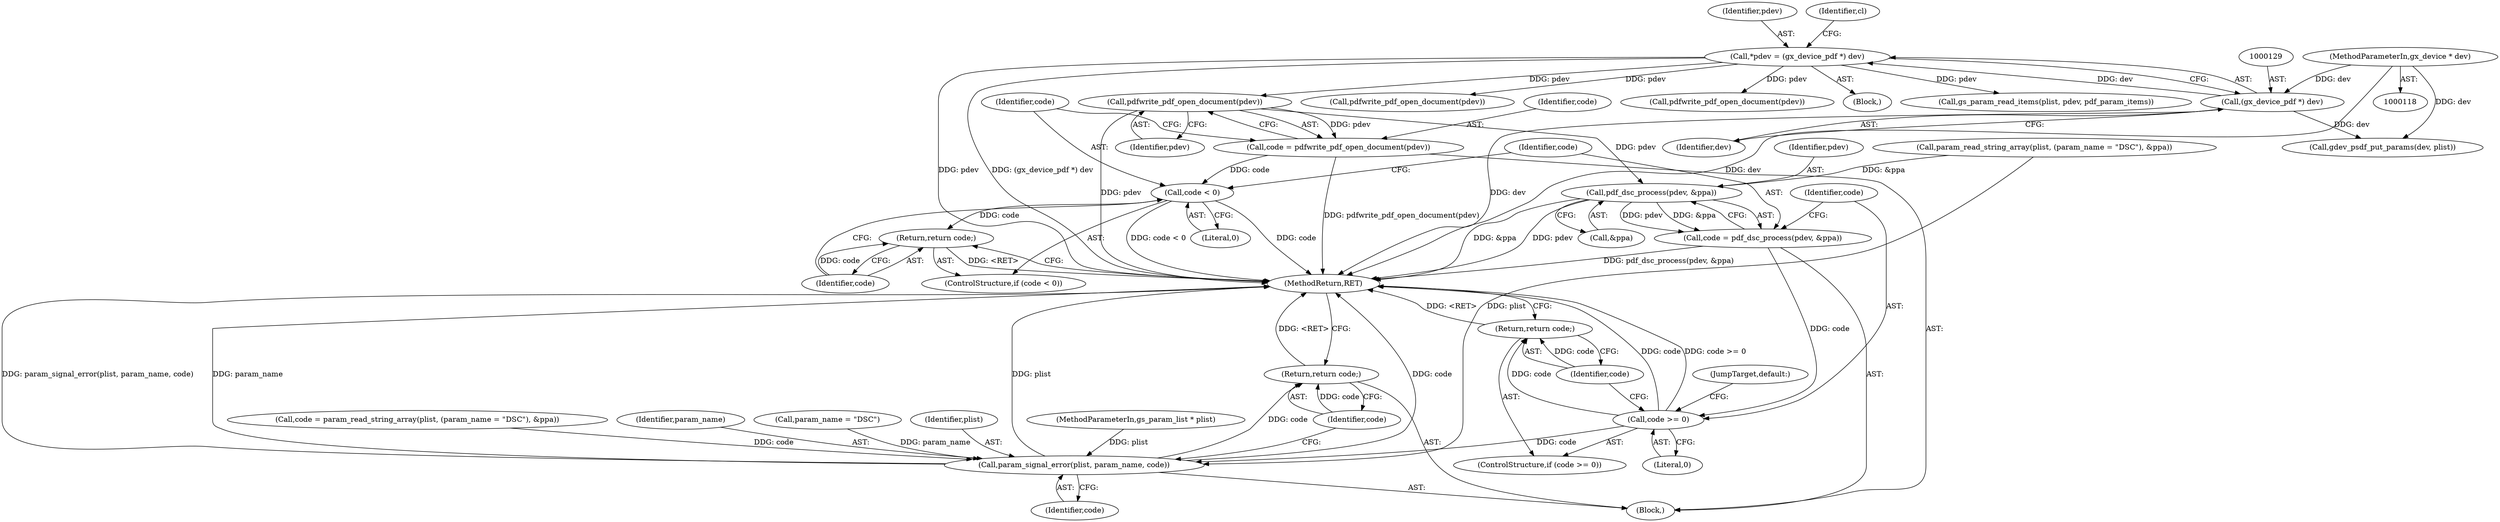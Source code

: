 digraph "0_ghostscript_c3476dde7743761a4e1d39a631716199b696b880@API" {
"1000219" [label="(Call,pdfwrite_pdf_open_document(pdev))"];
"1000126" [label="(Call,*pdev = (gx_device_pdf *) dev)"];
"1000128" [label="(Call,(gx_device_pdf *) dev)"];
"1000119" [label="(MethodParameterIn,gx_device * dev)"];
"1000217" [label="(Call,code = pdfwrite_pdf_open_document(pdev))"];
"1000222" [label="(Call,code < 0)"];
"1000225" [label="(Return,return code;)"];
"1000229" [label="(Call,pdf_dsc_process(pdev, &ppa))"];
"1000227" [label="(Call,code = pdf_dsc_process(pdev, &ppa))"];
"1000234" [label="(Call,code >= 0)"];
"1000237" [label="(Return,return code;)"];
"1000240" [label="(Call,param_signal_error(plist, param_name, code))"];
"1000244" [label="(Return,return code;)"];
"1000226" [label="(Identifier,code)"];
"1000130" [label="(Identifier,dev)"];
"1000206" [label="(Call,param_read_string_array(plist, (param_name = \"DSC\"), &ppa))"];
"1000220" [label="(Identifier,pdev)"];
"1000219" [label="(Call,pdfwrite_pdf_open_document(pdev))"];
"1000244" [label="(Return,return code;)"];
"1000204" [label="(Call,code = param_read_string_array(plist, (param_name = \"DSC\"), &ppa))"];
"1000235" [label="(Identifier,code)"];
"1000243" [label="(Identifier,code)"];
"1000223" [label="(Identifier,code)"];
"1001549" [label="(MethodReturn,RET)"];
"1000221" [label="(ControlStructure,if (code < 0))"];
"1000237" [label="(Return,return code;)"];
"1000242" [label="(Identifier,param_name)"];
"1000225" [label="(Return,return code;)"];
"1000127" [label="(Identifier,pdev)"];
"1000275" [label="(Call,pdfwrite_pdf_open_document(pdev))"];
"1000119" [label="(MethodParameterIn,gx_device * dev)"];
"1000240" [label="(Call,param_signal_error(plist, param_name, code))"];
"1000236" [label="(Literal,0)"];
"1000133" [label="(Identifier,cl)"];
"1000230" [label="(Identifier,pdev)"];
"1000957" [label="(Call,gdev_psdf_put_params(dev, plist))"];
"1000208" [label="(Call,param_name = \"DSC\")"];
"1000241" [label="(Identifier,plist)"];
"1000227" [label="(Call,code = pdf_dsc_process(pdev, &ppa))"];
"1000128" [label="(Call,(gx_device_pdf *) dev)"];
"1000238" [label="(Identifier,code)"];
"1000175" [label="(Call,pdfwrite_pdf_open_document(pdev))"];
"1000222" [label="(Call,code < 0)"];
"1000224" [label="(Literal,0)"];
"1000217" [label="(Call,code = pdfwrite_pdf_open_document(pdev))"];
"1000231" [label="(Call,&ppa)"];
"1000239" [label="(JumpTarget,default:)"];
"1000228" [label="(Identifier,code)"];
"1000218" [label="(Identifier,code)"];
"1000245" [label="(Identifier,code)"];
"1000234" [label="(Call,code >= 0)"];
"1000233" [label="(ControlStructure,if (code >= 0))"];
"1000122" [label="(Block,)"];
"1000549" [label="(Call,gs_param_read_items(plist, pdev, pdf_param_items))"];
"1000126" [label="(Call,*pdev = (gx_device_pdf *) dev)"];
"1000215" [label="(Block,)"];
"1000229" [label="(Call,pdf_dsc_process(pdev, &ppa))"];
"1000121" [label="(MethodParameterIn,gs_param_list * plist)"];
"1000219" -> "1000217"  [label="AST: "];
"1000219" -> "1000220"  [label="CFG: "];
"1000220" -> "1000219"  [label="AST: "];
"1000217" -> "1000219"  [label="CFG: "];
"1000219" -> "1001549"  [label="DDG: pdev"];
"1000219" -> "1000217"  [label="DDG: pdev"];
"1000126" -> "1000219"  [label="DDG: pdev"];
"1000219" -> "1000229"  [label="DDG: pdev"];
"1000126" -> "1000122"  [label="AST: "];
"1000126" -> "1000128"  [label="CFG: "];
"1000127" -> "1000126"  [label="AST: "];
"1000128" -> "1000126"  [label="AST: "];
"1000133" -> "1000126"  [label="CFG: "];
"1000126" -> "1001549"  [label="DDG: pdev"];
"1000126" -> "1001549"  [label="DDG: (gx_device_pdf *) dev"];
"1000128" -> "1000126"  [label="DDG: dev"];
"1000126" -> "1000175"  [label="DDG: pdev"];
"1000126" -> "1000275"  [label="DDG: pdev"];
"1000126" -> "1000549"  [label="DDG: pdev"];
"1000128" -> "1000130"  [label="CFG: "];
"1000129" -> "1000128"  [label="AST: "];
"1000130" -> "1000128"  [label="AST: "];
"1000128" -> "1001549"  [label="DDG: dev"];
"1000119" -> "1000128"  [label="DDG: dev"];
"1000128" -> "1000957"  [label="DDG: dev"];
"1000119" -> "1000118"  [label="AST: "];
"1000119" -> "1001549"  [label="DDG: dev"];
"1000119" -> "1000957"  [label="DDG: dev"];
"1000217" -> "1000215"  [label="AST: "];
"1000218" -> "1000217"  [label="AST: "];
"1000223" -> "1000217"  [label="CFG: "];
"1000217" -> "1001549"  [label="DDG: pdfwrite_pdf_open_document(pdev)"];
"1000217" -> "1000222"  [label="DDG: code"];
"1000222" -> "1000221"  [label="AST: "];
"1000222" -> "1000224"  [label="CFG: "];
"1000223" -> "1000222"  [label="AST: "];
"1000224" -> "1000222"  [label="AST: "];
"1000226" -> "1000222"  [label="CFG: "];
"1000228" -> "1000222"  [label="CFG: "];
"1000222" -> "1001549"  [label="DDG: code"];
"1000222" -> "1001549"  [label="DDG: code < 0"];
"1000222" -> "1000225"  [label="DDG: code"];
"1000225" -> "1000221"  [label="AST: "];
"1000225" -> "1000226"  [label="CFG: "];
"1000226" -> "1000225"  [label="AST: "];
"1001549" -> "1000225"  [label="CFG: "];
"1000225" -> "1001549"  [label="DDG: <RET>"];
"1000226" -> "1000225"  [label="DDG: code"];
"1000229" -> "1000227"  [label="AST: "];
"1000229" -> "1000231"  [label="CFG: "];
"1000230" -> "1000229"  [label="AST: "];
"1000231" -> "1000229"  [label="AST: "];
"1000227" -> "1000229"  [label="CFG: "];
"1000229" -> "1001549"  [label="DDG: &ppa"];
"1000229" -> "1001549"  [label="DDG: pdev"];
"1000229" -> "1000227"  [label="DDG: pdev"];
"1000229" -> "1000227"  [label="DDG: &ppa"];
"1000206" -> "1000229"  [label="DDG: &ppa"];
"1000227" -> "1000215"  [label="AST: "];
"1000228" -> "1000227"  [label="AST: "];
"1000235" -> "1000227"  [label="CFG: "];
"1000227" -> "1001549"  [label="DDG: pdf_dsc_process(pdev, &ppa)"];
"1000227" -> "1000234"  [label="DDG: code"];
"1000234" -> "1000233"  [label="AST: "];
"1000234" -> "1000236"  [label="CFG: "];
"1000235" -> "1000234"  [label="AST: "];
"1000236" -> "1000234"  [label="AST: "];
"1000238" -> "1000234"  [label="CFG: "];
"1000239" -> "1000234"  [label="CFG: "];
"1000234" -> "1001549"  [label="DDG: code"];
"1000234" -> "1001549"  [label="DDG: code >= 0"];
"1000234" -> "1000237"  [label="DDG: code"];
"1000234" -> "1000240"  [label="DDG: code"];
"1000237" -> "1000233"  [label="AST: "];
"1000237" -> "1000238"  [label="CFG: "];
"1000238" -> "1000237"  [label="AST: "];
"1001549" -> "1000237"  [label="CFG: "];
"1000237" -> "1001549"  [label="DDG: <RET>"];
"1000238" -> "1000237"  [label="DDG: code"];
"1000240" -> "1000215"  [label="AST: "];
"1000240" -> "1000243"  [label="CFG: "];
"1000241" -> "1000240"  [label="AST: "];
"1000242" -> "1000240"  [label="AST: "];
"1000243" -> "1000240"  [label="AST: "];
"1000245" -> "1000240"  [label="CFG: "];
"1000240" -> "1001549"  [label="DDG: param_signal_error(plist, param_name, code)"];
"1000240" -> "1001549"  [label="DDG: param_name"];
"1000240" -> "1001549"  [label="DDG: plist"];
"1000240" -> "1001549"  [label="DDG: code"];
"1000206" -> "1000240"  [label="DDG: plist"];
"1000121" -> "1000240"  [label="DDG: plist"];
"1000208" -> "1000240"  [label="DDG: param_name"];
"1000204" -> "1000240"  [label="DDG: code"];
"1000240" -> "1000244"  [label="DDG: code"];
"1000244" -> "1000215"  [label="AST: "];
"1000244" -> "1000245"  [label="CFG: "];
"1000245" -> "1000244"  [label="AST: "];
"1001549" -> "1000244"  [label="CFG: "];
"1000244" -> "1001549"  [label="DDG: <RET>"];
"1000245" -> "1000244"  [label="DDG: code"];
}
